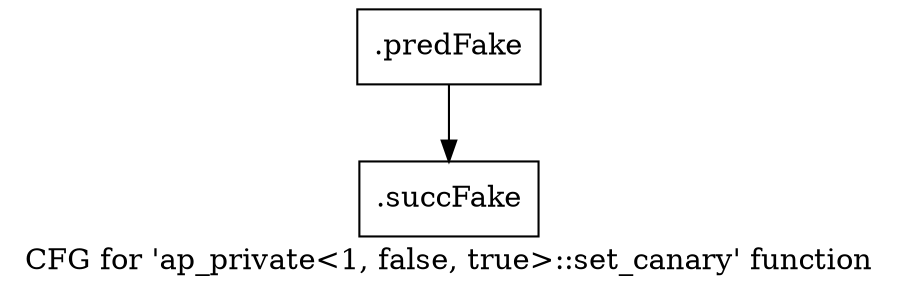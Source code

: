 digraph "CFG for 'ap_private\<1, false, true\>::set_canary' function" {
	label="CFG for 'ap_private\<1, false, true\>::set_canary' function";

	Node0x46f3400 [shape=record,filename="",linenumber="",label="{.predFake}"];
	Node0x46f3400 -> Node0x47ee290[ callList="" memoryops="" filename="/media/miguel/NewVolume/Linux/Xilinx/Vitis_HLS/2020.2/include/etc/ap_private.h" execusionnum="802"];
	Node0x47ee290 [shape=record,filename="/media/miguel/NewVolume/Linux/Xilinx/Vitis_HLS/2020.2/include/etc/ap_private.h",linenumber="1422",label="{.succFake}"];
}

